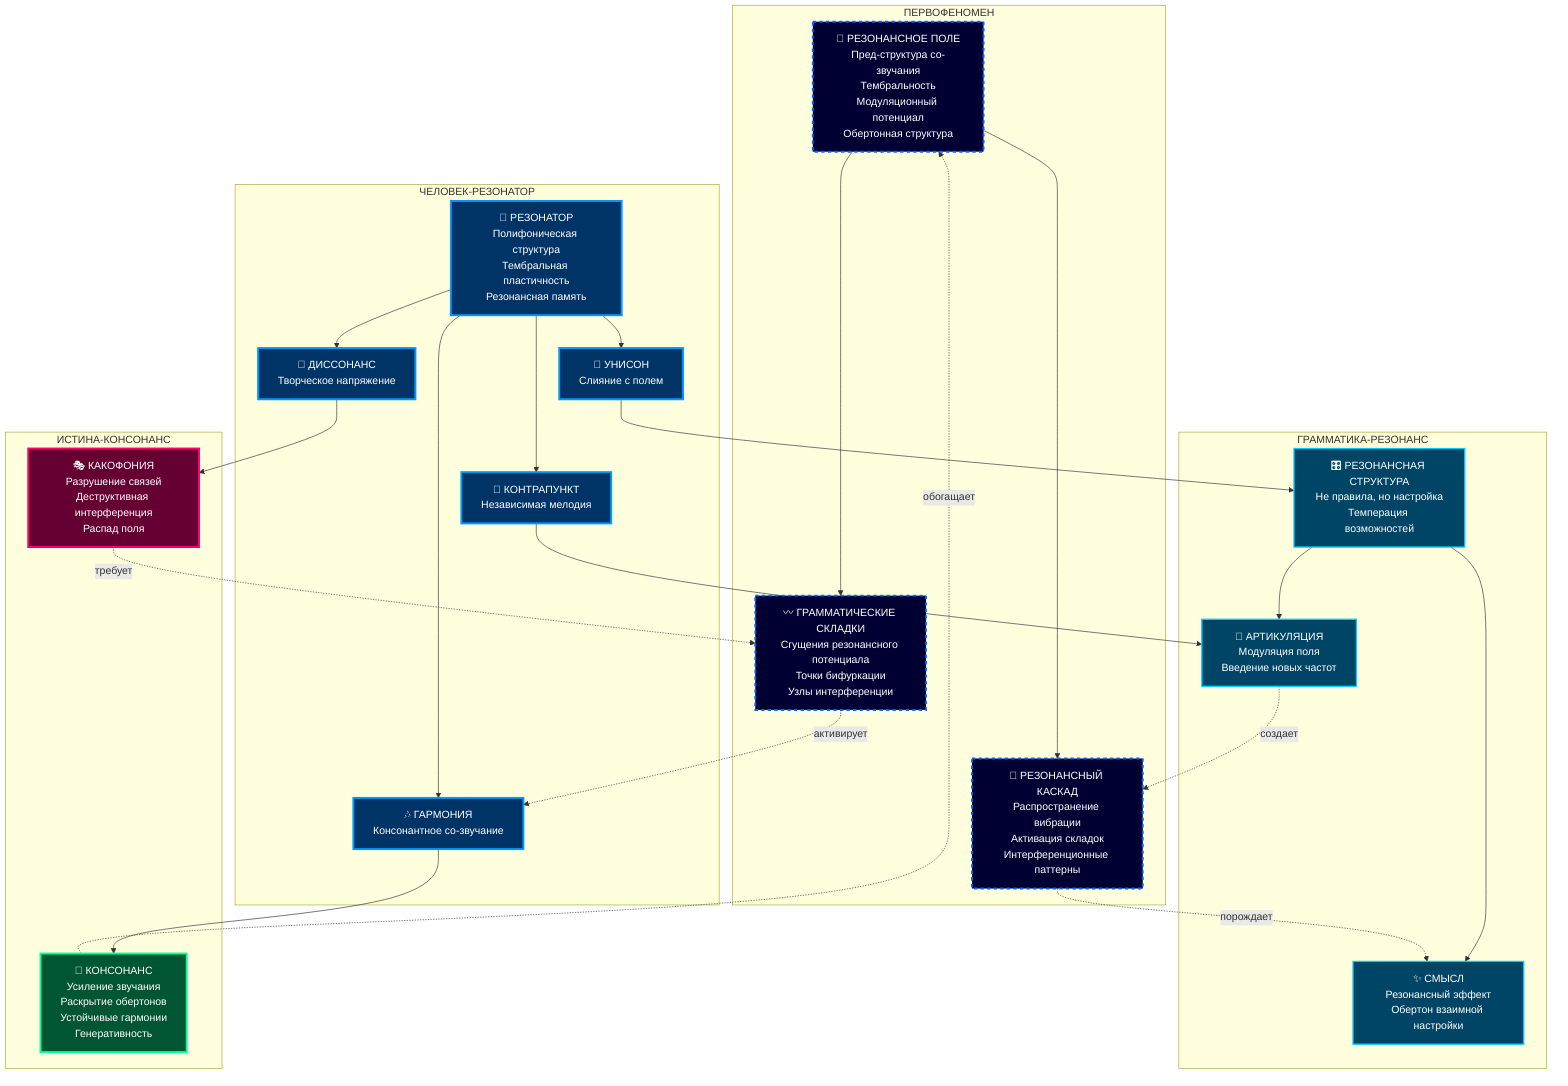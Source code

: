 graph TB
    subgraph "ПЕРВОФЕНОМЕН"
        RF["🎵 РЕЗОНАНСНОЕ ПОЛЕ<br/>Пред-структура со-звучания<br/>Тембральность<br/>Модуляционный потенциал<br/>Обертонная структура"]
        
        RF --> GS["〰️ ГРАММАТИЧЕСКИЕ СКЛАДКИ<br/>Сгущения резонансного потенциала<br/>Точки бифуркации<br/>Узлы интерференции"]
        
        RF --> RC["🌊 РЕЗОНАНСНЫЙ КАСКАД<br/>Распространение вибрации<br/>Активация складок<br/>Интерференционные паттерны"]
    end
    
    subgraph "ЧЕЛОВЕК-РЕЗОНАТОР"
        RES["🎸 РЕЗОНАТОР<br/>Полифоническая структура<br/>Тембральная пластичность<br/>Резонансная память"]
        
        RES --> UN["🎵 УНИСОН<br/>Слияние с полем"]
        RES --> HAR["🎶 ГАРМОНИЯ<br/>Консонантное со-звучание"]
        RES --> CTR["🎼 КОНТРАПУНКТ<br/>Независимая мелодия"]
        RES --> DIS["🎹 ДИССОНАНС<br/>Творческое напряжение"]
    end
    
    subgraph "ГРАММАТИКА-РЕЗОНАНС"
        GR["🎛️ РЕЗОНАНСНАЯ СТРУКТУРА<br/>Не правила, но настройка<br/>Темперация возможностей"]
        
        GR --> SM["✨ СМЫСЛ<br/>Резонансный эффект<br/>Обертон взаимной настройки"]
        GR --> ART["🎤 АРТИКУЛЯЦИЯ<br/>Модуляция поля<br/>Введение новых частот"]
    end
    
    subgraph "ИСТИНА-КОНСОНАНС"
        TRUTH["🎵 КОНСОНАНС<br/>Усиление звучания<br/>Раскрытие обертонов<br/>Устойчивые гармонии<br/>Генеративность"]
        
        ERROR["🎭 КАКОФОНИЯ<br/>Разрушение связей<br/>Деструктивная интерференция<br/>Распад поля"]
    end
    
    %% Резонансные связи
    RF ~~~ RES
    RES ~~~ GR
    GR ~~~ TRUTH
    
    GS -.->|"активирует"| HAR
    RC -.->|"порождает"| SM
    ART -.->|"создает"| RC
    
    UN --> GR
    HAR --> TRUTH
    CTR --> ART
    DIS --> ERROR
    
    ERROR -.->|"требует"| GS
    TRUTH -.->|"обогащает"| RF
    
    %% Стилизация с градиентами и волнами
    classDef field fill:#000033,color:#fff,stroke:#0066ff,stroke-width:3px,stroke-dasharray: 5 5
    classDef resonator fill:#003366,color:#fff,stroke:#0099ff,stroke-width:3px
    classDef grammar fill:#004466,color:#fff,stroke:#00ccff,stroke-width:2px
    classDef truth fill:#005533,color:#fff,stroke:#00ff99,stroke-width:3px
    classDef error fill:#660033,color:#fff,stroke:#ff0066,stroke-width:3px
    
    class RF,GS,RC field
    class RES,UN,HAR,CTR,DIS resonator
    class GR,SM,ART grammar
    class TRUTH truth
    class ERROR error